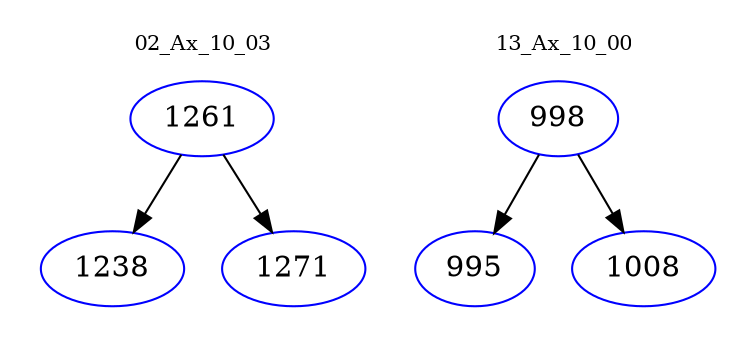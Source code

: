 digraph{
subgraph cluster_0 {
color = white
label = "02_Ax_10_03";
fontsize=10;
T0_1261 [label="1261", color="blue"]
T0_1261 -> T0_1238 [color="black"]
T0_1238 [label="1238", color="blue"]
T0_1261 -> T0_1271 [color="black"]
T0_1271 [label="1271", color="blue"]
}
subgraph cluster_1 {
color = white
label = "13_Ax_10_00";
fontsize=10;
T1_998 [label="998", color="blue"]
T1_998 -> T1_995 [color="black"]
T1_995 [label="995", color="blue"]
T1_998 -> T1_1008 [color="black"]
T1_1008 [label="1008", color="blue"]
}
}
